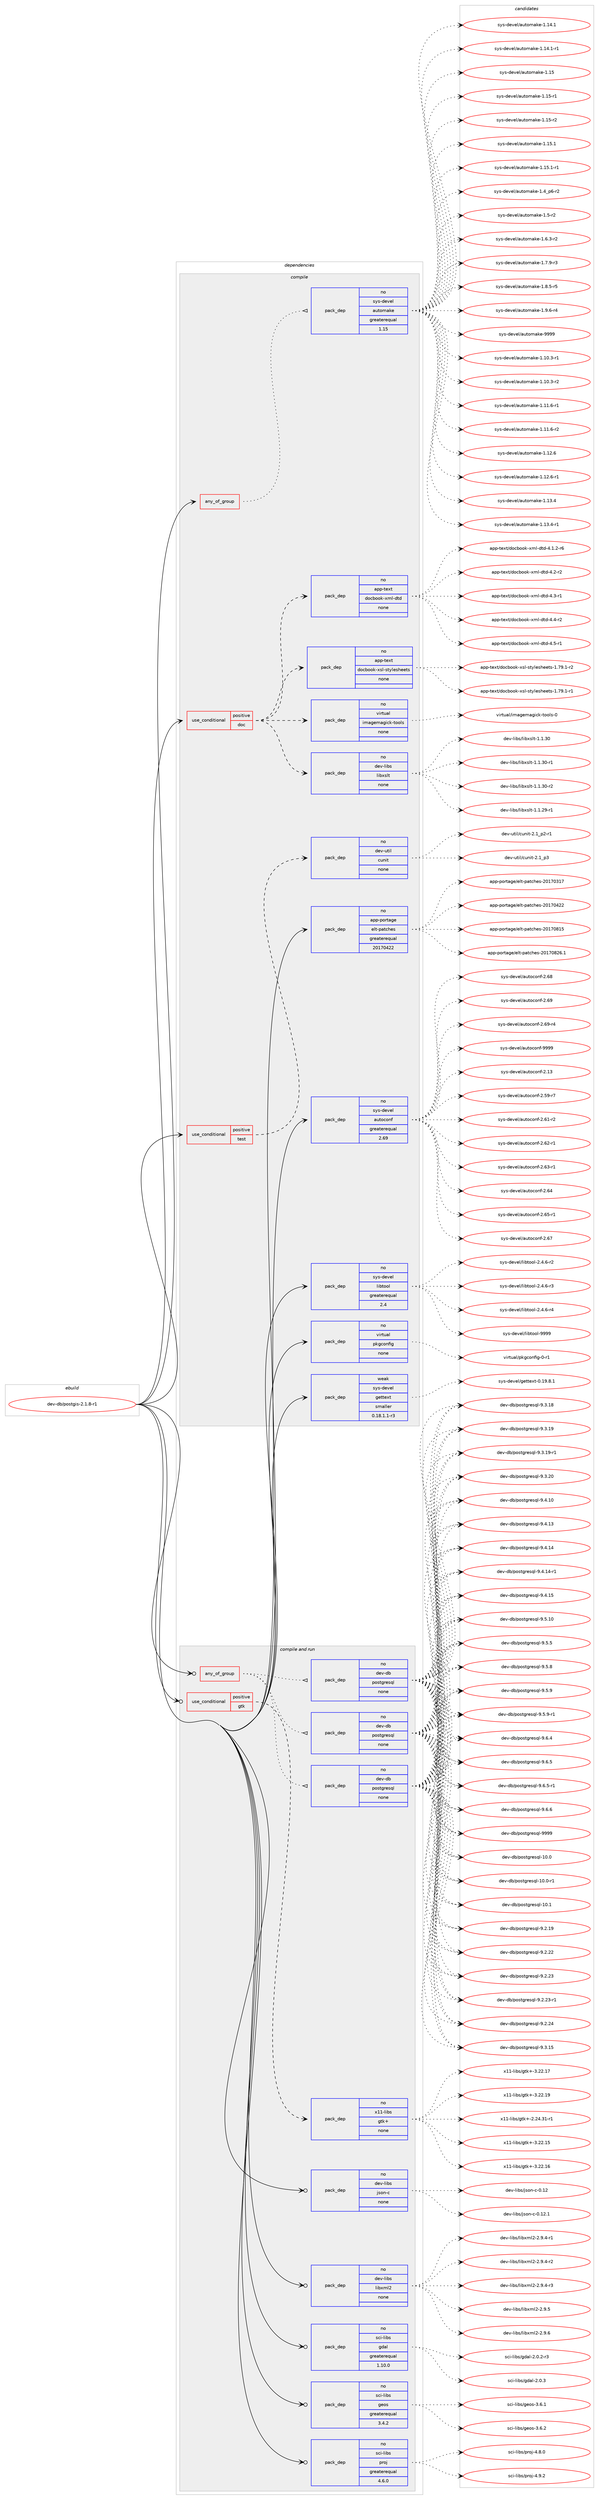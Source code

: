 digraph prolog {

# *************
# Graph options
# *************

newrank=true;
concentrate=true;
compound=true;
graph [rankdir=LR,fontname=Helvetica,fontsize=10,ranksep=1.5];#, ranksep=2.5, nodesep=0.2];
edge  [arrowhead=vee];
node  [fontname=Helvetica,fontsize=10];

# **********
# The ebuild
# **********

subgraph cluster_leftcol {
color=gray;
rank=same;
label=<<i>ebuild</i>>;
id [label="dev-db/postgis-2.1.8-r1", color=red, width=4, href="../dev-db/postgis-2.1.8-r1.svg"];
}

# ****************
# The dependencies
# ****************

subgraph cluster_midcol {
color=gray;
label=<<i>dependencies</i>>;
subgraph cluster_compile {
fillcolor="#eeeeee";
style=filled;
label=<<i>compile</i>>;
subgraph any1507 {
dependency68903 [label=<<TABLE BORDER="0" CELLBORDER="1" CELLSPACING="0" CELLPADDING="4"><TR><TD CELLPADDING="10">any_of_group</TD></TR></TABLE>>, shape=none, color=red];subgraph pack50816 {
dependency68904 [label=<<TABLE BORDER="0" CELLBORDER="1" CELLSPACING="0" CELLPADDING="4" WIDTH="220"><TR><TD ROWSPAN="6" CELLPADDING="30">pack_dep</TD></TR><TR><TD WIDTH="110">no</TD></TR><TR><TD>sys-devel</TD></TR><TR><TD>automake</TD></TR><TR><TD>greaterequal</TD></TR><TR><TD>1.15</TD></TR></TABLE>>, shape=none, color=blue];
}
dependency68903:e -> dependency68904:w [weight=20,style="dotted",arrowhead="oinv"];
}
id:e -> dependency68903:w [weight=20,style="solid",arrowhead="vee"];
subgraph cond16550 {
dependency68905 [label=<<TABLE BORDER="0" CELLBORDER="1" CELLSPACING="0" CELLPADDING="4"><TR><TD ROWSPAN="3" CELLPADDING="10">use_conditional</TD></TR><TR><TD>positive</TD></TR><TR><TD>doc</TD></TR></TABLE>>, shape=none, color=red];
subgraph pack50817 {
dependency68906 [label=<<TABLE BORDER="0" CELLBORDER="1" CELLSPACING="0" CELLPADDING="4" WIDTH="220"><TR><TD ROWSPAN="6" CELLPADDING="30">pack_dep</TD></TR><TR><TD WIDTH="110">no</TD></TR><TR><TD>app-text</TD></TR><TR><TD>docbook-xsl-stylesheets</TD></TR><TR><TD>none</TD></TR><TR><TD></TD></TR></TABLE>>, shape=none, color=blue];
}
dependency68905:e -> dependency68906:w [weight=20,style="dashed",arrowhead="vee"];
subgraph pack50818 {
dependency68907 [label=<<TABLE BORDER="0" CELLBORDER="1" CELLSPACING="0" CELLPADDING="4" WIDTH="220"><TR><TD ROWSPAN="6" CELLPADDING="30">pack_dep</TD></TR><TR><TD WIDTH="110">no</TD></TR><TR><TD>app-text</TD></TR><TR><TD>docbook-xml-dtd</TD></TR><TR><TD>none</TD></TR><TR><TD></TD></TR></TABLE>>, shape=none, color=blue];
}
dependency68905:e -> dependency68907:w [weight=20,style="dashed",arrowhead="vee"];
subgraph pack50819 {
dependency68908 [label=<<TABLE BORDER="0" CELLBORDER="1" CELLSPACING="0" CELLPADDING="4" WIDTH="220"><TR><TD ROWSPAN="6" CELLPADDING="30">pack_dep</TD></TR><TR><TD WIDTH="110">no</TD></TR><TR><TD>dev-libs</TD></TR><TR><TD>libxslt</TD></TR><TR><TD>none</TD></TR><TR><TD></TD></TR></TABLE>>, shape=none, color=blue];
}
dependency68905:e -> dependency68908:w [weight=20,style="dashed",arrowhead="vee"];
subgraph pack50820 {
dependency68909 [label=<<TABLE BORDER="0" CELLBORDER="1" CELLSPACING="0" CELLPADDING="4" WIDTH="220"><TR><TD ROWSPAN="6" CELLPADDING="30">pack_dep</TD></TR><TR><TD WIDTH="110">no</TD></TR><TR><TD>virtual</TD></TR><TR><TD>imagemagick-tools</TD></TR><TR><TD>none</TD></TR><TR><TD></TD></TR></TABLE>>, shape=none, color=blue];
}
dependency68905:e -> dependency68909:w [weight=20,style="dashed",arrowhead="vee"];
}
id:e -> dependency68905:w [weight=20,style="solid",arrowhead="vee"];
subgraph cond16551 {
dependency68910 [label=<<TABLE BORDER="0" CELLBORDER="1" CELLSPACING="0" CELLPADDING="4"><TR><TD ROWSPAN="3" CELLPADDING="10">use_conditional</TD></TR><TR><TD>positive</TD></TR><TR><TD>test</TD></TR></TABLE>>, shape=none, color=red];
subgraph pack50821 {
dependency68911 [label=<<TABLE BORDER="0" CELLBORDER="1" CELLSPACING="0" CELLPADDING="4" WIDTH="220"><TR><TD ROWSPAN="6" CELLPADDING="30">pack_dep</TD></TR><TR><TD WIDTH="110">no</TD></TR><TR><TD>dev-util</TD></TR><TR><TD>cunit</TD></TR><TR><TD>none</TD></TR><TR><TD></TD></TR></TABLE>>, shape=none, color=blue];
}
dependency68910:e -> dependency68911:w [weight=20,style="dashed",arrowhead="vee"];
}
id:e -> dependency68910:w [weight=20,style="solid",arrowhead="vee"];
subgraph pack50822 {
dependency68912 [label=<<TABLE BORDER="0" CELLBORDER="1" CELLSPACING="0" CELLPADDING="4" WIDTH="220"><TR><TD ROWSPAN="6" CELLPADDING="30">pack_dep</TD></TR><TR><TD WIDTH="110">no</TD></TR><TR><TD>app-portage</TD></TR><TR><TD>elt-patches</TD></TR><TR><TD>greaterequal</TD></TR><TR><TD>20170422</TD></TR></TABLE>>, shape=none, color=blue];
}
id:e -> dependency68912:w [weight=20,style="solid",arrowhead="vee"];
subgraph pack50823 {
dependency68913 [label=<<TABLE BORDER="0" CELLBORDER="1" CELLSPACING="0" CELLPADDING="4" WIDTH="220"><TR><TD ROWSPAN="6" CELLPADDING="30">pack_dep</TD></TR><TR><TD WIDTH="110">no</TD></TR><TR><TD>sys-devel</TD></TR><TR><TD>autoconf</TD></TR><TR><TD>greaterequal</TD></TR><TR><TD>2.69</TD></TR></TABLE>>, shape=none, color=blue];
}
id:e -> dependency68913:w [weight=20,style="solid",arrowhead="vee"];
subgraph pack50824 {
dependency68914 [label=<<TABLE BORDER="0" CELLBORDER="1" CELLSPACING="0" CELLPADDING="4" WIDTH="220"><TR><TD ROWSPAN="6" CELLPADDING="30">pack_dep</TD></TR><TR><TD WIDTH="110">no</TD></TR><TR><TD>sys-devel</TD></TR><TR><TD>libtool</TD></TR><TR><TD>greaterequal</TD></TR><TR><TD>2.4</TD></TR></TABLE>>, shape=none, color=blue];
}
id:e -> dependency68914:w [weight=20,style="solid",arrowhead="vee"];
subgraph pack50825 {
dependency68915 [label=<<TABLE BORDER="0" CELLBORDER="1" CELLSPACING="0" CELLPADDING="4" WIDTH="220"><TR><TD ROWSPAN="6" CELLPADDING="30">pack_dep</TD></TR><TR><TD WIDTH="110">no</TD></TR><TR><TD>virtual</TD></TR><TR><TD>pkgconfig</TD></TR><TR><TD>none</TD></TR><TR><TD></TD></TR></TABLE>>, shape=none, color=blue];
}
id:e -> dependency68915:w [weight=20,style="solid",arrowhead="vee"];
subgraph pack50826 {
dependency68916 [label=<<TABLE BORDER="0" CELLBORDER="1" CELLSPACING="0" CELLPADDING="4" WIDTH="220"><TR><TD ROWSPAN="6" CELLPADDING="30">pack_dep</TD></TR><TR><TD WIDTH="110">weak</TD></TR><TR><TD>sys-devel</TD></TR><TR><TD>gettext</TD></TR><TR><TD>smaller</TD></TR><TR><TD>0.18.1.1-r3</TD></TR></TABLE>>, shape=none, color=blue];
}
id:e -> dependency68916:w [weight=20,style="solid",arrowhead="vee"];
}
subgraph cluster_compileandrun {
fillcolor="#eeeeee";
style=filled;
label=<<i>compile and run</i>>;
subgraph any1508 {
dependency68917 [label=<<TABLE BORDER="0" CELLBORDER="1" CELLSPACING="0" CELLPADDING="4"><TR><TD CELLPADDING="10">any_of_group</TD></TR></TABLE>>, shape=none, color=red];subgraph pack50827 {
dependency68918 [label=<<TABLE BORDER="0" CELLBORDER="1" CELLSPACING="0" CELLPADDING="4" WIDTH="220"><TR><TD ROWSPAN="6" CELLPADDING="30">pack_dep</TD></TR><TR><TD WIDTH="110">no</TD></TR><TR><TD>dev-db</TD></TR><TR><TD>postgresql</TD></TR><TR><TD>none</TD></TR><TR><TD></TD></TR></TABLE>>, shape=none, color=blue];
}
dependency68917:e -> dependency68918:w [weight=20,style="dotted",arrowhead="oinv"];
subgraph pack50828 {
dependency68919 [label=<<TABLE BORDER="0" CELLBORDER="1" CELLSPACING="0" CELLPADDING="4" WIDTH="220"><TR><TD ROWSPAN="6" CELLPADDING="30">pack_dep</TD></TR><TR><TD WIDTH="110">no</TD></TR><TR><TD>dev-db</TD></TR><TR><TD>postgresql</TD></TR><TR><TD>none</TD></TR><TR><TD></TD></TR></TABLE>>, shape=none, color=blue];
}
dependency68917:e -> dependency68919:w [weight=20,style="dotted",arrowhead="oinv"];
subgraph pack50829 {
dependency68920 [label=<<TABLE BORDER="0" CELLBORDER="1" CELLSPACING="0" CELLPADDING="4" WIDTH="220"><TR><TD ROWSPAN="6" CELLPADDING="30">pack_dep</TD></TR><TR><TD WIDTH="110">no</TD></TR><TR><TD>dev-db</TD></TR><TR><TD>postgresql</TD></TR><TR><TD>none</TD></TR><TR><TD></TD></TR></TABLE>>, shape=none, color=blue];
}
dependency68917:e -> dependency68920:w [weight=20,style="dotted",arrowhead="oinv"];
}
id:e -> dependency68917:w [weight=20,style="solid",arrowhead="odotvee"];
subgraph cond16552 {
dependency68921 [label=<<TABLE BORDER="0" CELLBORDER="1" CELLSPACING="0" CELLPADDING="4"><TR><TD ROWSPAN="3" CELLPADDING="10">use_conditional</TD></TR><TR><TD>positive</TD></TR><TR><TD>gtk</TD></TR></TABLE>>, shape=none, color=red];
subgraph pack50830 {
dependency68922 [label=<<TABLE BORDER="0" CELLBORDER="1" CELLSPACING="0" CELLPADDING="4" WIDTH="220"><TR><TD ROWSPAN="6" CELLPADDING="30">pack_dep</TD></TR><TR><TD WIDTH="110">no</TD></TR><TR><TD>x11-libs</TD></TR><TR><TD>gtk+</TD></TR><TR><TD>none</TD></TR><TR><TD></TD></TR></TABLE>>, shape=none, color=blue];
}
dependency68921:e -> dependency68922:w [weight=20,style="dashed",arrowhead="vee"];
}
id:e -> dependency68921:w [weight=20,style="solid",arrowhead="odotvee"];
subgraph pack50831 {
dependency68923 [label=<<TABLE BORDER="0" CELLBORDER="1" CELLSPACING="0" CELLPADDING="4" WIDTH="220"><TR><TD ROWSPAN="6" CELLPADDING="30">pack_dep</TD></TR><TR><TD WIDTH="110">no</TD></TR><TR><TD>dev-libs</TD></TR><TR><TD>json-c</TD></TR><TR><TD>none</TD></TR><TR><TD></TD></TR></TABLE>>, shape=none, color=blue];
}
id:e -> dependency68923:w [weight=20,style="solid",arrowhead="odotvee"];
subgraph pack50832 {
dependency68924 [label=<<TABLE BORDER="0" CELLBORDER="1" CELLSPACING="0" CELLPADDING="4" WIDTH="220"><TR><TD ROWSPAN="6" CELLPADDING="30">pack_dep</TD></TR><TR><TD WIDTH="110">no</TD></TR><TR><TD>dev-libs</TD></TR><TR><TD>libxml2</TD></TR><TR><TD>none</TD></TR><TR><TD></TD></TR></TABLE>>, shape=none, color=blue];
}
id:e -> dependency68924:w [weight=20,style="solid",arrowhead="odotvee"];
subgraph pack50833 {
dependency68925 [label=<<TABLE BORDER="0" CELLBORDER="1" CELLSPACING="0" CELLPADDING="4" WIDTH="220"><TR><TD ROWSPAN="6" CELLPADDING="30">pack_dep</TD></TR><TR><TD WIDTH="110">no</TD></TR><TR><TD>sci-libs</TD></TR><TR><TD>gdal</TD></TR><TR><TD>greaterequal</TD></TR><TR><TD>1.10.0</TD></TR></TABLE>>, shape=none, color=blue];
}
id:e -> dependency68925:w [weight=20,style="solid",arrowhead="odotvee"];
subgraph pack50834 {
dependency68926 [label=<<TABLE BORDER="0" CELLBORDER="1" CELLSPACING="0" CELLPADDING="4" WIDTH="220"><TR><TD ROWSPAN="6" CELLPADDING="30">pack_dep</TD></TR><TR><TD WIDTH="110">no</TD></TR><TR><TD>sci-libs</TD></TR><TR><TD>geos</TD></TR><TR><TD>greaterequal</TD></TR><TR><TD>3.4.2</TD></TR></TABLE>>, shape=none, color=blue];
}
id:e -> dependency68926:w [weight=20,style="solid",arrowhead="odotvee"];
subgraph pack50835 {
dependency68927 [label=<<TABLE BORDER="0" CELLBORDER="1" CELLSPACING="0" CELLPADDING="4" WIDTH="220"><TR><TD ROWSPAN="6" CELLPADDING="30">pack_dep</TD></TR><TR><TD WIDTH="110">no</TD></TR><TR><TD>sci-libs</TD></TR><TR><TD>proj</TD></TR><TR><TD>greaterequal</TD></TR><TR><TD>4.6.0</TD></TR></TABLE>>, shape=none, color=blue];
}
id:e -> dependency68927:w [weight=20,style="solid",arrowhead="odotvee"];
}
subgraph cluster_run {
fillcolor="#eeeeee";
style=filled;
label=<<i>run</i>>;
}
}

# **************
# The candidates
# **************

subgraph cluster_choices {
rank=same;
color=gray;
label=<<i>candidates</i>>;

subgraph choice50816 {
color=black;
nodesep=1;
choice11512111545100101118101108479711711611110997107101454946494846514511449 [label="sys-devel/automake-1.10.3-r1", color=red, width=4,href="../sys-devel/automake-1.10.3-r1.svg"];
choice11512111545100101118101108479711711611110997107101454946494846514511450 [label="sys-devel/automake-1.10.3-r2", color=red, width=4,href="../sys-devel/automake-1.10.3-r2.svg"];
choice11512111545100101118101108479711711611110997107101454946494946544511449 [label="sys-devel/automake-1.11.6-r1", color=red, width=4,href="../sys-devel/automake-1.11.6-r1.svg"];
choice11512111545100101118101108479711711611110997107101454946494946544511450 [label="sys-devel/automake-1.11.6-r2", color=red, width=4,href="../sys-devel/automake-1.11.6-r2.svg"];
choice1151211154510010111810110847971171161111099710710145494649504654 [label="sys-devel/automake-1.12.6", color=red, width=4,href="../sys-devel/automake-1.12.6.svg"];
choice11512111545100101118101108479711711611110997107101454946495046544511449 [label="sys-devel/automake-1.12.6-r1", color=red, width=4,href="../sys-devel/automake-1.12.6-r1.svg"];
choice1151211154510010111810110847971171161111099710710145494649514652 [label="sys-devel/automake-1.13.4", color=red, width=4,href="../sys-devel/automake-1.13.4.svg"];
choice11512111545100101118101108479711711611110997107101454946495146524511449 [label="sys-devel/automake-1.13.4-r1", color=red, width=4,href="../sys-devel/automake-1.13.4-r1.svg"];
choice1151211154510010111810110847971171161111099710710145494649524649 [label="sys-devel/automake-1.14.1", color=red, width=4,href="../sys-devel/automake-1.14.1.svg"];
choice11512111545100101118101108479711711611110997107101454946495246494511449 [label="sys-devel/automake-1.14.1-r1", color=red, width=4,href="../sys-devel/automake-1.14.1-r1.svg"];
choice115121115451001011181011084797117116111109971071014549464953 [label="sys-devel/automake-1.15", color=red, width=4,href="../sys-devel/automake-1.15.svg"];
choice1151211154510010111810110847971171161111099710710145494649534511449 [label="sys-devel/automake-1.15-r1", color=red, width=4,href="../sys-devel/automake-1.15-r1.svg"];
choice1151211154510010111810110847971171161111099710710145494649534511450 [label="sys-devel/automake-1.15-r2", color=red, width=4,href="../sys-devel/automake-1.15-r2.svg"];
choice1151211154510010111810110847971171161111099710710145494649534649 [label="sys-devel/automake-1.15.1", color=red, width=4,href="../sys-devel/automake-1.15.1.svg"];
choice11512111545100101118101108479711711611110997107101454946495346494511449 [label="sys-devel/automake-1.15.1-r1", color=red, width=4,href="../sys-devel/automake-1.15.1-r1.svg"];
choice115121115451001011181011084797117116111109971071014549465295112544511450 [label="sys-devel/automake-1.4_p6-r2", color=red, width=4,href="../sys-devel/automake-1.4_p6-r2.svg"];
choice11512111545100101118101108479711711611110997107101454946534511450 [label="sys-devel/automake-1.5-r2", color=red, width=4,href="../sys-devel/automake-1.5-r2.svg"];
choice115121115451001011181011084797117116111109971071014549465446514511450 [label="sys-devel/automake-1.6.3-r2", color=red, width=4,href="../sys-devel/automake-1.6.3-r2.svg"];
choice115121115451001011181011084797117116111109971071014549465546574511451 [label="sys-devel/automake-1.7.9-r3", color=red, width=4,href="../sys-devel/automake-1.7.9-r3.svg"];
choice115121115451001011181011084797117116111109971071014549465646534511453 [label="sys-devel/automake-1.8.5-r5", color=red, width=4,href="../sys-devel/automake-1.8.5-r5.svg"];
choice115121115451001011181011084797117116111109971071014549465746544511452 [label="sys-devel/automake-1.9.6-r4", color=red, width=4,href="../sys-devel/automake-1.9.6-r4.svg"];
choice115121115451001011181011084797117116111109971071014557575757 [label="sys-devel/automake-9999", color=red, width=4,href="../sys-devel/automake-9999.svg"];
dependency68904:e -> choice11512111545100101118101108479711711611110997107101454946494846514511449:w [style=dotted,weight="100"];
dependency68904:e -> choice11512111545100101118101108479711711611110997107101454946494846514511450:w [style=dotted,weight="100"];
dependency68904:e -> choice11512111545100101118101108479711711611110997107101454946494946544511449:w [style=dotted,weight="100"];
dependency68904:e -> choice11512111545100101118101108479711711611110997107101454946494946544511450:w [style=dotted,weight="100"];
dependency68904:e -> choice1151211154510010111810110847971171161111099710710145494649504654:w [style=dotted,weight="100"];
dependency68904:e -> choice11512111545100101118101108479711711611110997107101454946495046544511449:w [style=dotted,weight="100"];
dependency68904:e -> choice1151211154510010111810110847971171161111099710710145494649514652:w [style=dotted,weight="100"];
dependency68904:e -> choice11512111545100101118101108479711711611110997107101454946495146524511449:w [style=dotted,weight="100"];
dependency68904:e -> choice1151211154510010111810110847971171161111099710710145494649524649:w [style=dotted,weight="100"];
dependency68904:e -> choice11512111545100101118101108479711711611110997107101454946495246494511449:w [style=dotted,weight="100"];
dependency68904:e -> choice115121115451001011181011084797117116111109971071014549464953:w [style=dotted,weight="100"];
dependency68904:e -> choice1151211154510010111810110847971171161111099710710145494649534511449:w [style=dotted,weight="100"];
dependency68904:e -> choice1151211154510010111810110847971171161111099710710145494649534511450:w [style=dotted,weight="100"];
dependency68904:e -> choice1151211154510010111810110847971171161111099710710145494649534649:w [style=dotted,weight="100"];
dependency68904:e -> choice11512111545100101118101108479711711611110997107101454946495346494511449:w [style=dotted,weight="100"];
dependency68904:e -> choice115121115451001011181011084797117116111109971071014549465295112544511450:w [style=dotted,weight="100"];
dependency68904:e -> choice11512111545100101118101108479711711611110997107101454946534511450:w [style=dotted,weight="100"];
dependency68904:e -> choice115121115451001011181011084797117116111109971071014549465446514511450:w [style=dotted,weight="100"];
dependency68904:e -> choice115121115451001011181011084797117116111109971071014549465546574511451:w [style=dotted,weight="100"];
dependency68904:e -> choice115121115451001011181011084797117116111109971071014549465646534511453:w [style=dotted,weight="100"];
dependency68904:e -> choice115121115451001011181011084797117116111109971071014549465746544511452:w [style=dotted,weight="100"];
dependency68904:e -> choice115121115451001011181011084797117116111109971071014557575757:w [style=dotted,weight="100"];
}
subgraph choice50817 {
color=black;
nodesep=1;
choice97112112451161011201164710011199981111111074512011510845115116121108101115104101101116115454946555746494511449 [label="app-text/docbook-xsl-stylesheets-1.79.1-r1", color=red, width=4,href="../app-text/docbook-xsl-stylesheets-1.79.1-r1.svg"];
choice97112112451161011201164710011199981111111074512011510845115116121108101115104101101116115454946555746494511450 [label="app-text/docbook-xsl-stylesheets-1.79.1-r2", color=red, width=4,href="../app-text/docbook-xsl-stylesheets-1.79.1-r2.svg"];
dependency68906:e -> choice97112112451161011201164710011199981111111074512011510845115116121108101115104101101116115454946555746494511449:w [style=dotted,weight="100"];
dependency68906:e -> choice97112112451161011201164710011199981111111074512011510845115116121108101115104101101116115454946555746494511450:w [style=dotted,weight="100"];
}
subgraph choice50818 {
color=black;
nodesep=1;
choice971121124511610112011647100111999811111110745120109108451001161004552464946504511454 [label="app-text/docbook-xml-dtd-4.1.2-r6", color=red, width=4,href="../app-text/docbook-xml-dtd-4.1.2-r6.svg"];
choice97112112451161011201164710011199981111111074512010910845100116100455246504511450 [label="app-text/docbook-xml-dtd-4.2-r2", color=red, width=4,href="../app-text/docbook-xml-dtd-4.2-r2.svg"];
choice97112112451161011201164710011199981111111074512010910845100116100455246514511449 [label="app-text/docbook-xml-dtd-4.3-r1", color=red, width=4,href="../app-text/docbook-xml-dtd-4.3-r1.svg"];
choice97112112451161011201164710011199981111111074512010910845100116100455246524511450 [label="app-text/docbook-xml-dtd-4.4-r2", color=red, width=4,href="../app-text/docbook-xml-dtd-4.4-r2.svg"];
choice97112112451161011201164710011199981111111074512010910845100116100455246534511449 [label="app-text/docbook-xml-dtd-4.5-r1", color=red, width=4,href="../app-text/docbook-xml-dtd-4.5-r1.svg"];
dependency68907:e -> choice971121124511610112011647100111999811111110745120109108451001161004552464946504511454:w [style=dotted,weight="100"];
dependency68907:e -> choice97112112451161011201164710011199981111111074512010910845100116100455246504511450:w [style=dotted,weight="100"];
dependency68907:e -> choice97112112451161011201164710011199981111111074512010910845100116100455246514511449:w [style=dotted,weight="100"];
dependency68907:e -> choice97112112451161011201164710011199981111111074512010910845100116100455246524511450:w [style=dotted,weight="100"];
dependency68907:e -> choice97112112451161011201164710011199981111111074512010910845100116100455246534511449:w [style=dotted,weight="100"];
}
subgraph choice50819 {
color=black;
nodesep=1;
choice10010111845108105981154710810598120115108116454946494650574511449 [label="dev-libs/libxslt-1.1.29-r1", color=red, width=4,href="../dev-libs/libxslt-1.1.29-r1.svg"];
choice1001011184510810598115471081059812011510811645494649465148 [label="dev-libs/libxslt-1.1.30", color=red, width=4,href="../dev-libs/libxslt-1.1.30.svg"];
choice10010111845108105981154710810598120115108116454946494651484511449 [label="dev-libs/libxslt-1.1.30-r1", color=red, width=4,href="../dev-libs/libxslt-1.1.30-r1.svg"];
choice10010111845108105981154710810598120115108116454946494651484511450 [label="dev-libs/libxslt-1.1.30-r2", color=red, width=4,href="../dev-libs/libxslt-1.1.30-r2.svg"];
dependency68908:e -> choice10010111845108105981154710810598120115108116454946494650574511449:w [style=dotted,weight="100"];
dependency68908:e -> choice1001011184510810598115471081059812011510811645494649465148:w [style=dotted,weight="100"];
dependency68908:e -> choice10010111845108105981154710810598120115108116454946494651484511449:w [style=dotted,weight="100"];
dependency68908:e -> choice10010111845108105981154710810598120115108116454946494651484511450:w [style=dotted,weight="100"];
}
subgraph choice50820 {
color=black;
nodesep=1;
choice1181051141161179710847105109971031011099710310599107451161111111081154548 [label="virtual/imagemagick-tools-0", color=red, width=4,href="../virtual/imagemagick-tools-0.svg"];
dependency68909:e -> choice1181051141161179710847105109971031011099710310599107451161111111081154548:w [style=dotted,weight="100"];
}
subgraph choice50821 {
color=black;
nodesep=1;
choice1001011184511711610510847991171101051164550464995112504511449 [label="dev-util/cunit-2.1_p2-r1", color=red, width=4,href="../dev-util/cunit-2.1_p2-r1.svg"];
choice100101118451171161051084799117110105116455046499511251 [label="dev-util/cunit-2.1_p3", color=red, width=4,href="../dev-util/cunit-2.1_p3.svg"];
dependency68911:e -> choice1001011184511711610510847991171101051164550464995112504511449:w [style=dotted,weight="100"];
dependency68911:e -> choice100101118451171161051084799117110105116455046499511251:w [style=dotted,weight="100"];
}
subgraph choice50822 {
color=black;
nodesep=1;
choice97112112451121111141169710310147101108116451129711699104101115455048495548514955 [label="app-portage/elt-patches-20170317", color=red, width=4,href="../app-portage/elt-patches-20170317.svg"];
choice97112112451121111141169710310147101108116451129711699104101115455048495548525050 [label="app-portage/elt-patches-20170422", color=red, width=4,href="../app-portage/elt-patches-20170422.svg"];
choice97112112451121111141169710310147101108116451129711699104101115455048495548564953 [label="app-portage/elt-patches-20170815", color=red, width=4,href="../app-portage/elt-patches-20170815.svg"];
choice971121124511211111411697103101471011081164511297116991041011154550484955485650544649 [label="app-portage/elt-patches-20170826.1", color=red, width=4,href="../app-portage/elt-patches-20170826.1.svg"];
dependency68912:e -> choice97112112451121111141169710310147101108116451129711699104101115455048495548514955:w [style=dotted,weight="100"];
dependency68912:e -> choice97112112451121111141169710310147101108116451129711699104101115455048495548525050:w [style=dotted,weight="100"];
dependency68912:e -> choice97112112451121111141169710310147101108116451129711699104101115455048495548564953:w [style=dotted,weight="100"];
dependency68912:e -> choice971121124511211111411697103101471011081164511297116991041011154550484955485650544649:w [style=dotted,weight="100"];
}
subgraph choice50823 {
color=black;
nodesep=1;
choice115121115451001011181011084797117116111991111101024550464951 [label="sys-devel/autoconf-2.13", color=red, width=4,href="../sys-devel/autoconf-2.13.svg"];
choice1151211154510010111810110847971171161119911111010245504653574511455 [label="sys-devel/autoconf-2.59-r7", color=red, width=4,href="../sys-devel/autoconf-2.59-r7.svg"];
choice1151211154510010111810110847971171161119911111010245504654494511450 [label="sys-devel/autoconf-2.61-r2", color=red, width=4,href="../sys-devel/autoconf-2.61-r2.svg"];
choice1151211154510010111810110847971171161119911111010245504654504511449 [label="sys-devel/autoconf-2.62-r1", color=red, width=4,href="../sys-devel/autoconf-2.62-r1.svg"];
choice1151211154510010111810110847971171161119911111010245504654514511449 [label="sys-devel/autoconf-2.63-r1", color=red, width=4,href="../sys-devel/autoconf-2.63-r1.svg"];
choice115121115451001011181011084797117116111991111101024550465452 [label="sys-devel/autoconf-2.64", color=red, width=4,href="../sys-devel/autoconf-2.64.svg"];
choice1151211154510010111810110847971171161119911111010245504654534511449 [label="sys-devel/autoconf-2.65-r1", color=red, width=4,href="../sys-devel/autoconf-2.65-r1.svg"];
choice115121115451001011181011084797117116111991111101024550465455 [label="sys-devel/autoconf-2.67", color=red, width=4,href="../sys-devel/autoconf-2.67.svg"];
choice115121115451001011181011084797117116111991111101024550465456 [label="sys-devel/autoconf-2.68", color=red, width=4,href="../sys-devel/autoconf-2.68.svg"];
choice115121115451001011181011084797117116111991111101024550465457 [label="sys-devel/autoconf-2.69", color=red, width=4,href="../sys-devel/autoconf-2.69.svg"];
choice1151211154510010111810110847971171161119911111010245504654574511452 [label="sys-devel/autoconf-2.69-r4", color=red, width=4,href="../sys-devel/autoconf-2.69-r4.svg"];
choice115121115451001011181011084797117116111991111101024557575757 [label="sys-devel/autoconf-9999", color=red, width=4,href="../sys-devel/autoconf-9999.svg"];
dependency68913:e -> choice115121115451001011181011084797117116111991111101024550464951:w [style=dotted,weight="100"];
dependency68913:e -> choice1151211154510010111810110847971171161119911111010245504653574511455:w [style=dotted,weight="100"];
dependency68913:e -> choice1151211154510010111810110847971171161119911111010245504654494511450:w [style=dotted,weight="100"];
dependency68913:e -> choice1151211154510010111810110847971171161119911111010245504654504511449:w [style=dotted,weight="100"];
dependency68913:e -> choice1151211154510010111810110847971171161119911111010245504654514511449:w [style=dotted,weight="100"];
dependency68913:e -> choice115121115451001011181011084797117116111991111101024550465452:w [style=dotted,weight="100"];
dependency68913:e -> choice1151211154510010111810110847971171161119911111010245504654534511449:w [style=dotted,weight="100"];
dependency68913:e -> choice115121115451001011181011084797117116111991111101024550465455:w [style=dotted,weight="100"];
dependency68913:e -> choice115121115451001011181011084797117116111991111101024550465456:w [style=dotted,weight="100"];
dependency68913:e -> choice115121115451001011181011084797117116111991111101024550465457:w [style=dotted,weight="100"];
dependency68913:e -> choice1151211154510010111810110847971171161119911111010245504654574511452:w [style=dotted,weight="100"];
dependency68913:e -> choice115121115451001011181011084797117116111991111101024557575757:w [style=dotted,weight="100"];
}
subgraph choice50824 {
color=black;
nodesep=1;
choice1151211154510010111810110847108105981161111111084550465246544511450 [label="sys-devel/libtool-2.4.6-r2", color=red, width=4,href="../sys-devel/libtool-2.4.6-r2.svg"];
choice1151211154510010111810110847108105981161111111084550465246544511451 [label="sys-devel/libtool-2.4.6-r3", color=red, width=4,href="../sys-devel/libtool-2.4.6-r3.svg"];
choice1151211154510010111810110847108105981161111111084550465246544511452 [label="sys-devel/libtool-2.4.6-r4", color=red, width=4,href="../sys-devel/libtool-2.4.6-r4.svg"];
choice1151211154510010111810110847108105981161111111084557575757 [label="sys-devel/libtool-9999", color=red, width=4,href="../sys-devel/libtool-9999.svg"];
dependency68914:e -> choice1151211154510010111810110847108105981161111111084550465246544511450:w [style=dotted,weight="100"];
dependency68914:e -> choice1151211154510010111810110847108105981161111111084550465246544511451:w [style=dotted,weight="100"];
dependency68914:e -> choice1151211154510010111810110847108105981161111111084550465246544511452:w [style=dotted,weight="100"];
dependency68914:e -> choice1151211154510010111810110847108105981161111111084557575757:w [style=dotted,weight="100"];
}
subgraph choice50825 {
color=black;
nodesep=1;
choice11810511411611797108471121071039911111010210510345484511449 [label="virtual/pkgconfig-0-r1", color=red, width=4,href="../virtual/pkgconfig-0-r1.svg"];
dependency68915:e -> choice11810511411611797108471121071039911111010210510345484511449:w [style=dotted,weight="100"];
}
subgraph choice50826 {
color=black;
nodesep=1;
choice1151211154510010111810110847103101116116101120116454846495746564649 [label="sys-devel/gettext-0.19.8.1", color=red, width=4,href="../sys-devel/gettext-0.19.8.1.svg"];
dependency68916:e -> choice1151211154510010111810110847103101116116101120116454846495746564649:w [style=dotted,weight="100"];
}
subgraph choice50827 {
color=black;
nodesep=1;
choice1001011184510098471121111151161031141011151131084549484648 [label="dev-db/postgresql-10.0", color=red, width=4,href="../dev-db/postgresql-10.0.svg"];
choice10010111845100984711211111511610311410111511310845494846484511449 [label="dev-db/postgresql-10.0-r1", color=red, width=4,href="../dev-db/postgresql-10.0-r1.svg"];
choice1001011184510098471121111151161031141011151131084549484649 [label="dev-db/postgresql-10.1", color=red, width=4,href="../dev-db/postgresql-10.1.svg"];
choice10010111845100984711211111511610311410111511310845574650464957 [label="dev-db/postgresql-9.2.19", color=red, width=4,href="../dev-db/postgresql-9.2.19.svg"];
choice10010111845100984711211111511610311410111511310845574650465050 [label="dev-db/postgresql-9.2.22", color=red, width=4,href="../dev-db/postgresql-9.2.22.svg"];
choice10010111845100984711211111511610311410111511310845574650465051 [label="dev-db/postgresql-9.2.23", color=red, width=4,href="../dev-db/postgresql-9.2.23.svg"];
choice100101118451009847112111115116103114101115113108455746504650514511449 [label="dev-db/postgresql-9.2.23-r1", color=red, width=4,href="../dev-db/postgresql-9.2.23-r1.svg"];
choice10010111845100984711211111511610311410111511310845574650465052 [label="dev-db/postgresql-9.2.24", color=red, width=4,href="../dev-db/postgresql-9.2.24.svg"];
choice10010111845100984711211111511610311410111511310845574651464953 [label="dev-db/postgresql-9.3.15", color=red, width=4,href="../dev-db/postgresql-9.3.15.svg"];
choice10010111845100984711211111511610311410111511310845574651464956 [label="dev-db/postgresql-9.3.18", color=red, width=4,href="../dev-db/postgresql-9.3.18.svg"];
choice10010111845100984711211111511610311410111511310845574651464957 [label="dev-db/postgresql-9.3.19", color=red, width=4,href="../dev-db/postgresql-9.3.19.svg"];
choice100101118451009847112111115116103114101115113108455746514649574511449 [label="dev-db/postgresql-9.3.19-r1", color=red, width=4,href="../dev-db/postgresql-9.3.19-r1.svg"];
choice10010111845100984711211111511610311410111511310845574651465048 [label="dev-db/postgresql-9.3.20", color=red, width=4,href="../dev-db/postgresql-9.3.20.svg"];
choice10010111845100984711211111511610311410111511310845574652464948 [label="dev-db/postgresql-9.4.10", color=red, width=4,href="../dev-db/postgresql-9.4.10.svg"];
choice10010111845100984711211111511610311410111511310845574652464951 [label="dev-db/postgresql-9.4.13", color=red, width=4,href="../dev-db/postgresql-9.4.13.svg"];
choice10010111845100984711211111511610311410111511310845574652464952 [label="dev-db/postgresql-9.4.14", color=red, width=4,href="../dev-db/postgresql-9.4.14.svg"];
choice100101118451009847112111115116103114101115113108455746524649524511449 [label="dev-db/postgresql-9.4.14-r1", color=red, width=4,href="../dev-db/postgresql-9.4.14-r1.svg"];
choice10010111845100984711211111511610311410111511310845574652464953 [label="dev-db/postgresql-9.4.15", color=red, width=4,href="../dev-db/postgresql-9.4.15.svg"];
choice10010111845100984711211111511610311410111511310845574653464948 [label="dev-db/postgresql-9.5.10", color=red, width=4,href="../dev-db/postgresql-9.5.10.svg"];
choice100101118451009847112111115116103114101115113108455746534653 [label="dev-db/postgresql-9.5.5", color=red, width=4,href="../dev-db/postgresql-9.5.5.svg"];
choice100101118451009847112111115116103114101115113108455746534656 [label="dev-db/postgresql-9.5.8", color=red, width=4,href="../dev-db/postgresql-9.5.8.svg"];
choice100101118451009847112111115116103114101115113108455746534657 [label="dev-db/postgresql-9.5.9", color=red, width=4,href="../dev-db/postgresql-9.5.9.svg"];
choice1001011184510098471121111151161031141011151131084557465346574511449 [label="dev-db/postgresql-9.5.9-r1", color=red, width=4,href="../dev-db/postgresql-9.5.9-r1.svg"];
choice100101118451009847112111115116103114101115113108455746544652 [label="dev-db/postgresql-9.6.4", color=red, width=4,href="../dev-db/postgresql-9.6.4.svg"];
choice100101118451009847112111115116103114101115113108455746544653 [label="dev-db/postgresql-9.6.5", color=red, width=4,href="../dev-db/postgresql-9.6.5.svg"];
choice1001011184510098471121111151161031141011151131084557465446534511449 [label="dev-db/postgresql-9.6.5-r1", color=red, width=4,href="../dev-db/postgresql-9.6.5-r1.svg"];
choice100101118451009847112111115116103114101115113108455746544654 [label="dev-db/postgresql-9.6.6", color=red, width=4,href="../dev-db/postgresql-9.6.6.svg"];
choice1001011184510098471121111151161031141011151131084557575757 [label="dev-db/postgresql-9999", color=red, width=4,href="../dev-db/postgresql-9999.svg"];
dependency68918:e -> choice1001011184510098471121111151161031141011151131084549484648:w [style=dotted,weight="100"];
dependency68918:e -> choice10010111845100984711211111511610311410111511310845494846484511449:w [style=dotted,weight="100"];
dependency68918:e -> choice1001011184510098471121111151161031141011151131084549484649:w [style=dotted,weight="100"];
dependency68918:e -> choice10010111845100984711211111511610311410111511310845574650464957:w [style=dotted,weight="100"];
dependency68918:e -> choice10010111845100984711211111511610311410111511310845574650465050:w [style=dotted,weight="100"];
dependency68918:e -> choice10010111845100984711211111511610311410111511310845574650465051:w [style=dotted,weight="100"];
dependency68918:e -> choice100101118451009847112111115116103114101115113108455746504650514511449:w [style=dotted,weight="100"];
dependency68918:e -> choice10010111845100984711211111511610311410111511310845574650465052:w [style=dotted,weight="100"];
dependency68918:e -> choice10010111845100984711211111511610311410111511310845574651464953:w [style=dotted,weight="100"];
dependency68918:e -> choice10010111845100984711211111511610311410111511310845574651464956:w [style=dotted,weight="100"];
dependency68918:e -> choice10010111845100984711211111511610311410111511310845574651464957:w [style=dotted,weight="100"];
dependency68918:e -> choice100101118451009847112111115116103114101115113108455746514649574511449:w [style=dotted,weight="100"];
dependency68918:e -> choice10010111845100984711211111511610311410111511310845574651465048:w [style=dotted,weight="100"];
dependency68918:e -> choice10010111845100984711211111511610311410111511310845574652464948:w [style=dotted,weight="100"];
dependency68918:e -> choice10010111845100984711211111511610311410111511310845574652464951:w [style=dotted,weight="100"];
dependency68918:e -> choice10010111845100984711211111511610311410111511310845574652464952:w [style=dotted,weight="100"];
dependency68918:e -> choice100101118451009847112111115116103114101115113108455746524649524511449:w [style=dotted,weight="100"];
dependency68918:e -> choice10010111845100984711211111511610311410111511310845574652464953:w [style=dotted,weight="100"];
dependency68918:e -> choice10010111845100984711211111511610311410111511310845574653464948:w [style=dotted,weight="100"];
dependency68918:e -> choice100101118451009847112111115116103114101115113108455746534653:w [style=dotted,weight="100"];
dependency68918:e -> choice100101118451009847112111115116103114101115113108455746534656:w [style=dotted,weight="100"];
dependency68918:e -> choice100101118451009847112111115116103114101115113108455746534657:w [style=dotted,weight="100"];
dependency68918:e -> choice1001011184510098471121111151161031141011151131084557465346574511449:w [style=dotted,weight="100"];
dependency68918:e -> choice100101118451009847112111115116103114101115113108455746544652:w [style=dotted,weight="100"];
dependency68918:e -> choice100101118451009847112111115116103114101115113108455746544653:w [style=dotted,weight="100"];
dependency68918:e -> choice1001011184510098471121111151161031141011151131084557465446534511449:w [style=dotted,weight="100"];
dependency68918:e -> choice100101118451009847112111115116103114101115113108455746544654:w [style=dotted,weight="100"];
dependency68918:e -> choice1001011184510098471121111151161031141011151131084557575757:w [style=dotted,weight="100"];
}
subgraph choice50828 {
color=black;
nodesep=1;
choice1001011184510098471121111151161031141011151131084549484648 [label="dev-db/postgresql-10.0", color=red, width=4,href="../dev-db/postgresql-10.0.svg"];
choice10010111845100984711211111511610311410111511310845494846484511449 [label="dev-db/postgresql-10.0-r1", color=red, width=4,href="../dev-db/postgresql-10.0-r1.svg"];
choice1001011184510098471121111151161031141011151131084549484649 [label="dev-db/postgresql-10.1", color=red, width=4,href="../dev-db/postgresql-10.1.svg"];
choice10010111845100984711211111511610311410111511310845574650464957 [label="dev-db/postgresql-9.2.19", color=red, width=4,href="../dev-db/postgresql-9.2.19.svg"];
choice10010111845100984711211111511610311410111511310845574650465050 [label="dev-db/postgresql-9.2.22", color=red, width=4,href="../dev-db/postgresql-9.2.22.svg"];
choice10010111845100984711211111511610311410111511310845574650465051 [label="dev-db/postgresql-9.2.23", color=red, width=4,href="../dev-db/postgresql-9.2.23.svg"];
choice100101118451009847112111115116103114101115113108455746504650514511449 [label="dev-db/postgresql-9.2.23-r1", color=red, width=4,href="../dev-db/postgresql-9.2.23-r1.svg"];
choice10010111845100984711211111511610311410111511310845574650465052 [label="dev-db/postgresql-9.2.24", color=red, width=4,href="../dev-db/postgresql-9.2.24.svg"];
choice10010111845100984711211111511610311410111511310845574651464953 [label="dev-db/postgresql-9.3.15", color=red, width=4,href="../dev-db/postgresql-9.3.15.svg"];
choice10010111845100984711211111511610311410111511310845574651464956 [label="dev-db/postgresql-9.3.18", color=red, width=4,href="../dev-db/postgresql-9.3.18.svg"];
choice10010111845100984711211111511610311410111511310845574651464957 [label="dev-db/postgresql-9.3.19", color=red, width=4,href="../dev-db/postgresql-9.3.19.svg"];
choice100101118451009847112111115116103114101115113108455746514649574511449 [label="dev-db/postgresql-9.3.19-r1", color=red, width=4,href="../dev-db/postgresql-9.3.19-r1.svg"];
choice10010111845100984711211111511610311410111511310845574651465048 [label="dev-db/postgresql-9.3.20", color=red, width=4,href="../dev-db/postgresql-9.3.20.svg"];
choice10010111845100984711211111511610311410111511310845574652464948 [label="dev-db/postgresql-9.4.10", color=red, width=4,href="../dev-db/postgresql-9.4.10.svg"];
choice10010111845100984711211111511610311410111511310845574652464951 [label="dev-db/postgresql-9.4.13", color=red, width=4,href="../dev-db/postgresql-9.4.13.svg"];
choice10010111845100984711211111511610311410111511310845574652464952 [label="dev-db/postgresql-9.4.14", color=red, width=4,href="../dev-db/postgresql-9.4.14.svg"];
choice100101118451009847112111115116103114101115113108455746524649524511449 [label="dev-db/postgresql-9.4.14-r1", color=red, width=4,href="../dev-db/postgresql-9.4.14-r1.svg"];
choice10010111845100984711211111511610311410111511310845574652464953 [label="dev-db/postgresql-9.4.15", color=red, width=4,href="../dev-db/postgresql-9.4.15.svg"];
choice10010111845100984711211111511610311410111511310845574653464948 [label="dev-db/postgresql-9.5.10", color=red, width=4,href="../dev-db/postgresql-9.5.10.svg"];
choice100101118451009847112111115116103114101115113108455746534653 [label="dev-db/postgresql-9.5.5", color=red, width=4,href="../dev-db/postgresql-9.5.5.svg"];
choice100101118451009847112111115116103114101115113108455746534656 [label="dev-db/postgresql-9.5.8", color=red, width=4,href="../dev-db/postgresql-9.5.8.svg"];
choice100101118451009847112111115116103114101115113108455746534657 [label="dev-db/postgresql-9.5.9", color=red, width=4,href="../dev-db/postgresql-9.5.9.svg"];
choice1001011184510098471121111151161031141011151131084557465346574511449 [label="dev-db/postgresql-9.5.9-r1", color=red, width=4,href="../dev-db/postgresql-9.5.9-r1.svg"];
choice100101118451009847112111115116103114101115113108455746544652 [label="dev-db/postgresql-9.6.4", color=red, width=4,href="../dev-db/postgresql-9.6.4.svg"];
choice100101118451009847112111115116103114101115113108455746544653 [label="dev-db/postgresql-9.6.5", color=red, width=4,href="../dev-db/postgresql-9.6.5.svg"];
choice1001011184510098471121111151161031141011151131084557465446534511449 [label="dev-db/postgresql-9.6.5-r1", color=red, width=4,href="../dev-db/postgresql-9.6.5-r1.svg"];
choice100101118451009847112111115116103114101115113108455746544654 [label="dev-db/postgresql-9.6.6", color=red, width=4,href="../dev-db/postgresql-9.6.6.svg"];
choice1001011184510098471121111151161031141011151131084557575757 [label="dev-db/postgresql-9999", color=red, width=4,href="../dev-db/postgresql-9999.svg"];
dependency68919:e -> choice1001011184510098471121111151161031141011151131084549484648:w [style=dotted,weight="100"];
dependency68919:e -> choice10010111845100984711211111511610311410111511310845494846484511449:w [style=dotted,weight="100"];
dependency68919:e -> choice1001011184510098471121111151161031141011151131084549484649:w [style=dotted,weight="100"];
dependency68919:e -> choice10010111845100984711211111511610311410111511310845574650464957:w [style=dotted,weight="100"];
dependency68919:e -> choice10010111845100984711211111511610311410111511310845574650465050:w [style=dotted,weight="100"];
dependency68919:e -> choice10010111845100984711211111511610311410111511310845574650465051:w [style=dotted,weight="100"];
dependency68919:e -> choice100101118451009847112111115116103114101115113108455746504650514511449:w [style=dotted,weight="100"];
dependency68919:e -> choice10010111845100984711211111511610311410111511310845574650465052:w [style=dotted,weight="100"];
dependency68919:e -> choice10010111845100984711211111511610311410111511310845574651464953:w [style=dotted,weight="100"];
dependency68919:e -> choice10010111845100984711211111511610311410111511310845574651464956:w [style=dotted,weight="100"];
dependency68919:e -> choice10010111845100984711211111511610311410111511310845574651464957:w [style=dotted,weight="100"];
dependency68919:e -> choice100101118451009847112111115116103114101115113108455746514649574511449:w [style=dotted,weight="100"];
dependency68919:e -> choice10010111845100984711211111511610311410111511310845574651465048:w [style=dotted,weight="100"];
dependency68919:e -> choice10010111845100984711211111511610311410111511310845574652464948:w [style=dotted,weight="100"];
dependency68919:e -> choice10010111845100984711211111511610311410111511310845574652464951:w [style=dotted,weight="100"];
dependency68919:e -> choice10010111845100984711211111511610311410111511310845574652464952:w [style=dotted,weight="100"];
dependency68919:e -> choice100101118451009847112111115116103114101115113108455746524649524511449:w [style=dotted,weight="100"];
dependency68919:e -> choice10010111845100984711211111511610311410111511310845574652464953:w [style=dotted,weight="100"];
dependency68919:e -> choice10010111845100984711211111511610311410111511310845574653464948:w [style=dotted,weight="100"];
dependency68919:e -> choice100101118451009847112111115116103114101115113108455746534653:w [style=dotted,weight="100"];
dependency68919:e -> choice100101118451009847112111115116103114101115113108455746534656:w [style=dotted,weight="100"];
dependency68919:e -> choice100101118451009847112111115116103114101115113108455746534657:w [style=dotted,weight="100"];
dependency68919:e -> choice1001011184510098471121111151161031141011151131084557465346574511449:w [style=dotted,weight="100"];
dependency68919:e -> choice100101118451009847112111115116103114101115113108455746544652:w [style=dotted,weight="100"];
dependency68919:e -> choice100101118451009847112111115116103114101115113108455746544653:w [style=dotted,weight="100"];
dependency68919:e -> choice1001011184510098471121111151161031141011151131084557465446534511449:w [style=dotted,weight="100"];
dependency68919:e -> choice100101118451009847112111115116103114101115113108455746544654:w [style=dotted,weight="100"];
dependency68919:e -> choice1001011184510098471121111151161031141011151131084557575757:w [style=dotted,weight="100"];
}
subgraph choice50829 {
color=black;
nodesep=1;
choice1001011184510098471121111151161031141011151131084549484648 [label="dev-db/postgresql-10.0", color=red, width=4,href="../dev-db/postgresql-10.0.svg"];
choice10010111845100984711211111511610311410111511310845494846484511449 [label="dev-db/postgresql-10.0-r1", color=red, width=4,href="../dev-db/postgresql-10.0-r1.svg"];
choice1001011184510098471121111151161031141011151131084549484649 [label="dev-db/postgresql-10.1", color=red, width=4,href="../dev-db/postgresql-10.1.svg"];
choice10010111845100984711211111511610311410111511310845574650464957 [label="dev-db/postgresql-9.2.19", color=red, width=4,href="../dev-db/postgresql-9.2.19.svg"];
choice10010111845100984711211111511610311410111511310845574650465050 [label="dev-db/postgresql-9.2.22", color=red, width=4,href="../dev-db/postgresql-9.2.22.svg"];
choice10010111845100984711211111511610311410111511310845574650465051 [label="dev-db/postgresql-9.2.23", color=red, width=4,href="../dev-db/postgresql-9.2.23.svg"];
choice100101118451009847112111115116103114101115113108455746504650514511449 [label="dev-db/postgresql-9.2.23-r1", color=red, width=4,href="../dev-db/postgresql-9.2.23-r1.svg"];
choice10010111845100984711211111511610311410111511310845574650465052 [label="dev-db/postgresql-9.2.24", color=red, width=4,href="../dev-db/postgresql-9.2.24.svg"];
choice10010111845100984711211111511610311410111511310845574651464953 [label="dev-db/postgresql-9.3.15", color=red, width=4,href="../dev-db/postgresql-9.3.15.svg"];
choice10010111845100984711211111511610311410111511310845574651464956 [label="dev-db/postgresql-9.3.18", color=red, width=4,href="../dev-db/postgresql-9.3.18.svg"];
choice10010111845100984711211111511610311410111511310845574651464957 [label="dev-db/postgresql-9.3.19", color=red, width=4,href="../dev-db/postgresql-9.3.19.svg"];
choice100101118451009847112111115116103114101115113108455746514649574511449 [label="dev-db/postgresql-9.3.19-r1", color=red, width=4,href="../dev-db/postgresql-9.3.19-r1.svg"];
choice10010111845100984711211111511610311410111511310845574651465048 [label="dev-db/postgresql-9.3.20", color=red, width=4,href="../dev-db/postgresql-9.3.20.svg"];
choice10010111845100984711211111511610311410111511310845574652464948 [label="dev-db/postgresql-9.4.10", color=red, width=4,href="../dev-db/postgresql-9.4.10.svg"];
choice10010111845100984711211111511610311410111511310845574652464951 [label="dev-db/postgresql-9.4.13", color=red, width=4,href="../dev-db/postgresql-9.4.13.svg"];
choice10010111845100984711211111511610311410111511310845574652464952 [label="dev-db/postgresql-9.4.14", color=red, width=4,href="../dev-db/postgresql-9.4.14.svg"];
choice100101118451009847112111115116103114101115113108455746524649524511449 [label="dev-db/postgresql-9.4.14-r1", color=red, width=4,href="../dev-db/postgresql-9.4.14-r1.svg"];
choice10010111845100984711211111511610311410111511310845574652464953 [label="dev-db/postgresql-9.4.15", color=red, width=4,href="../dev-db/postgresql-9.4.15.svg"];
choice10010111845100984711211111511610311410111511310845574653464948 [label="dev-db/postgresql-9.5.10", color=red, width=4,href="../dev-db/postgresql-9.5.10.svg"];
choice100101118451009847112111115116103114101115113108455746534653 [label="dev-db/postgresql-9.5.5", color=red, width=4,href="../dev-db/postgresql-9.5.5.svg"];
choice100101118451009847112111115116103114101115113108455746534656 [label="dev-db/postgresql-9.5.8", color=red, width=4,href="../dev-db/postgresql-9.5.8.svg"];
choice100101118451009847112111115116103114101115113108455746534657 [label="dev-db/postgresql-9.5.9", color=red, width=4,href="../dev-db/postgresql-9.5.9.svg"];
choice1001011184510098471121111151161031141011151131084557465346574511449 [label="dev-db/postgresql-9.5.9-r1", color=red, width=4,href="../dev-db/postgresql-9.5.9-r1.svg"];
choice100101118451009847112111115116103114101115113108455746544652 [label="dev-db/postgresql-9.6.4", color=red, width=4,href="../dev-db/postgresql-9.6.4.svg"];
choice100101118451009847112111115116103114101115113108455746544653 [label="dev-db/postgresql-9.6.5", color=red, width=4,href="../dev-db/postgresql-9.6.5.svg"];
choice1001011184510098471121111151161031141011151131084557465446534511449 [label="dev-db/postgresql-9.6.5-r1", color=red, width=4,href="../dev-db/postgresql-9.6.5-r1.svg"];
choice100101118451009847112111115116103114101115113108455746544654 [label="dev-db/postgresql-9.6.6", color=red, width=4,href="../dev-db/postgresql-9.6.6.svg"];
choice1001011184510098471121111151161031141011151131084557575757 [label="dev-db/postgresql-9999", color=red, width=4,href="../dev-db/postgresql-9999.svg"];
dependency68920:e -> choice1001011184510098471121111151161031141011151131084549484648:w [style=dotted,weight="100"];
dependency68920:e -> choice10010111845100984711211111511610311410111511310845494846484511449:w [style=dotted,weight="100"];
dependency68920:e -> choice1001011184510098471121111151161031141011151131084549484649:w [style=dotted,weight="100"];
dependency68920:e -> choice10010111845100984711211111511610311410111511310845574650464957:w [style=dotted,weight="100"];
dependency68920:e -> choice10010111845100984711211111511610311410111511310845574650465050:w [style=dotted,weight="100"];
dependency68920:e -> choice10010111845100984711211111511610311410111511310845574650465051:w [style=dotted,weight="100"];
dependency68920:e -> choice100101118451009847112111115116103114101115113108455746504650514511449:w [style=dotted,weight="100"];
dependency68920:e -> choice10010111845100984711211111511610311410111511310845574650465052:w [style=dotted,weight="100"];
dependency68920:e -> choice10010111845100984711211111511610311410111511310845574651464953:w [style=dotted,weight="100"];
dependency68920:e -> choice10010111845100984711211111511610311410111511310845574651464956:w [style=dotted,weight="100"];
dependency68920:e -> choice10010111845100984711211111511610311410111511310845574651464957:w [style=dotted,weight="100"];
dependency68920:e -> choice100101118451009847112111115116103114101115113108455746514649574511449:w [style=dotted,weight="100"];
dependency68920:e -> choice10010111845100984711211111511610311410111511310845574651465048:w [style=dotted,weight="100"];
dependency68920:e -> choice10010111845100984711211111511610311410111511310845574652464948:w [style=dotted,weight="100"];
dependency68920:e -> choice10010111845100984711211111511610311410111511310845574652464951:w [style=dotted,weight="100"];
dependency68920:e -> choice10010111845100984711211111511610311410111511310845574652464952:w [style=dotted,weight="100"];
dependency68920:e -> choice100101118451009847112111115116103114101115113108455746524649524511449:w [style=dotted,weight="100"];
dependency68920:e -> choice10010111845100984711211111511610311410111511310845574652464953:w [style=dotted,weight="100"];
dependency68920:e -> choice10010111845100984711211111511610311410111511310845574653464948:w [style=dotted,weight="100"];
dependency68920:e -> choice100101118451009847112111115116103114101115113108455746534653:w [style=dotted,weight="100"];
dependency68920:e -> choice100101118451009847112111115116103114101115113108455746534656:w [style=dotted,weight="100"];
dependency68920:e -> choice100101118451009847112111115116103114101115113108455746534657:w [style=dotted,weight="100"];
dependency68920:e -> choice1001011184510098471121111151161031141011151131084557465346574511449:w [style=dotted,weight="100"];
dependency68920:e -> choice100101118451009847112111115116103114101115113108455746544652:w [style=dotted,weight="100"];
dependency68920:e -> choice100101118451009847112111115116103114101115113108455746544653:w [style=dotted,weight="100"];
dependency68920:e -> choice1001011184510098471121111151161031141011151131084557465446534511449:w [style=dotted,weight="100"];
dependency68920:e -> choice100101118451009847112111115116103114101115113108455746544654:w [style=dotted,weight="100"];
dependency68920:e -> choice1001011184510098471121111151161031141011151131084557575757:w [style=dotted,weight="100"];
}
subgraph choice50830 {
color=black;
nodesep=1;
choice12049494510810598115471031161074345504650524651494511449 [label="x11-libs/gtk+-2.24.31-r1", color=red, width=4,href="../x11-libs/gtk+-2.24.31-r1.svg"];
choice1204949451081059811547103116107434551465050464953 [label="x11-libs/gtk+-3.22.15", color=red, width=4,href="../x11-libs/gtk+-3.22.15.svg"];
choice1204949451081059811547103116107434551465050464954 [label="x11-libs/gtk+-3.22.16", color=red, width=4,href="../x11-libs/gtk+-3.22.16.svg"];
choice1204949451081059811547103116107434551465050464955 [label="x11-libs/gtk+-3.22.17", color=red, width=4,href="../x11-libs/gtk+-3.22.17.svg"];
choice1204949451081059811547103116107434551465050464957 [label="x11-libs/gtk+-3.22.19", color=red, width=4,href="../x11-libs/gtk+-3.22.19.svg"];
dependency68922:e -> choice12049494510810598115471031161074345504650524651494511449:w [style=dotted,weight="100"];
dependency68922:e -> choice1204949451081059811547103116107434551465050464953:w [style=dotted,weight="100"];
dependency68922:e -> choice1204949451081059811547103116107434551465050464954:w [style=dotted,weight="100"];
dependency68922:e -> choice1204949451081059811547103116107434551465050464955:w [style=dotted,weight="100"];
dependency68922:e -> choice1204949451081059811547103116107434551465050464957:w [style=dotted,weight="100"];
}
subgraph choice50831 {
color=black;
nodesep=1;
choice10010111845108105981154710611511111045994548464950 [label="dev-libs/json-c-0.12", color=red, width=4,href="../dev-libs/json-c-0.12.svg"];
choice100101118451081059811547106115111110459945484649504649 [label="dev-libs/json-c-0.12.1", color=red, width=4,href="../dev-libs/json-c-0.12.1.svg"];
dependency68923:e -> choice10010111845108105981154710611511111045994548464950:w [style=dotted,weight="100"];
dependency68923:e -> choice100101118451081059811547106115111110459945484649504649:w [style=dotted,weight="100"];
}
subgraph choice50832 {
color=black;
nodesep=1;
choice10010111845108105981154710810598120109108504550465746524511449 [label="dev-libs/libxml2-2.9.4-r1", color=red, width=4,href="../dev-libs/libxml2-2.9.4-r1.svg"];
choice10010111845108105981154710810598120109108504550465746524511450 [label="dev-libs/libxml2-2.9.4-r2", color=red, width=4,href="../dev-libs/libxml2-2.9.4-r2.svg"];
choice10010111845108105981154710810598120109108504550465746524511451 [label="dev-libs/libxml2-2.9.4-r3", color=red, width=4,href="../dev-libs/libxml2-2.9.4-r3.svg"];
choice1001011184510810598115471081059812010910850455046574653 [label="dev-libs/libxml2-2.9.5", color=red, width=4,href="../dev-libs/libxml2-2.9.5.svg"];
choice1001011184510810598115471081059812010910850455046574654 [label="dev-libs/libxml2-2.9.6", color=red, width=4,href="../dev-libs/libxml2-2.9.6.svg"];
dependency68924:e -> choice10010111845108105981154710810598120109108504550465746524511449:w [style=dotted,weight="100"];
dependency68924:e -> choice10010111845108105981154710810598120109108504550465746524511450:w [style=dotted,weight="100"];
dependency68924:e -> choice10010111845108105981154710810598120109108504550465746524511451:w [style=dotted,weight="100"];
dependency68924:e -> choice1001011184510810598115471081059812010910850455046574653:w [style=dotted,weight="100"];
dependency68924:e -> choice1001011184510810598115471081059812010910850455046574654:w [style=dotted,weight="100"];
}
subgraph choice50833 {
color=black;
nodesep=1;
choice11599105451081059811547103100971084550464846504511451 [label="sci-libs/gdal-2.0.2-r3", color=red, width=4,href="../sci-libs/gdal-2.0.2-r3.svg"];
choice1159910545108105981154710310097108455046484651 [label="sci-libs/gdal-2.0.3", color=red, width=4,href="../sci-libs/gdal-2.0.3.svg"];
dependency68925:e -> choice11599105451081059811547103100971084550464846504511451:w [style=dotted,weight="100"];
dependency68925:e -> choice1159910545108105981154710310097108455046484651:w [style=dotted,weight="100"];
}
subgraph choice50834 {
color=black;
nodesep=1;
choice11599105451081059811547103101111115455146544649 [label="sci-libs/geos-3.6.1", color=red, width=4,href="../sci-libs/geos-3.6.1.svg"];
choice11599105451081059811547103101111115455146544650 [label="sci-libs/geos-3.6.2", color=red, width=4,href="../sci-libs/geos-3.6.2.svg"];
dependency68926:e -> choice11599105451081059811547103101111115455146544649:w [style=dotted,weight="100"];
dependency68926:e -> choice11599105451081059811547103101111115455146544650:w [style=dotted,weight="100"];
}
subgraph choice50835 {
color=black;
nodesep=1;
choice11599105451081059811547112114111106455246564648 [label="sci-libs/proj-4.8.0", color=red, width=4,href="../sci-libs/proj-4.8.0.svg"];
choice11599105451081059811547112114111106455246574650 [label="sci-libs/proj-4.9.2", color=red, width=4,href="../sci-libs/proj-4.9.2.svg"];
dependency68927:e -> choice11599105451081059811547112114111106455246564648:w [style=dotted,weight="100"];
dependency68927:e -> choice11599105451081059811547112114111106455246574650:w [style=dotted,weight="100"];
}
}

}
